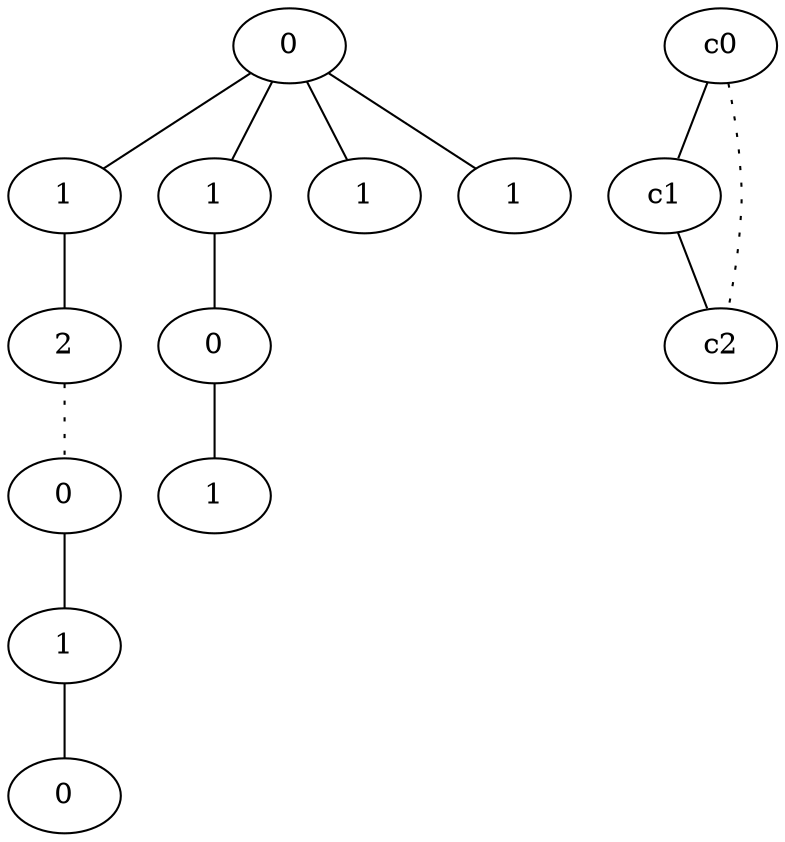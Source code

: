 graph {
a0[label=0];
a1[label=1];
a2[label=2];
a3[label=0];
a4[label=1];
a5[label=0];
a6[label=1];
a7[label=0];
a8[label=1];
a9[label=1];
a10[label=1];
a0 -- a1;
a0 -- a6;
a0 -- a9;
a0 -- a10;
a1 -- a2;
a2 -- a3 [style=dotted];
a3 -- a4;
a4 -- a5;
a6 -- a7;
a7 -- a8;
c0 -- c1;
c0 -- c2 [style=dotted];
c1 -- c2;
}
